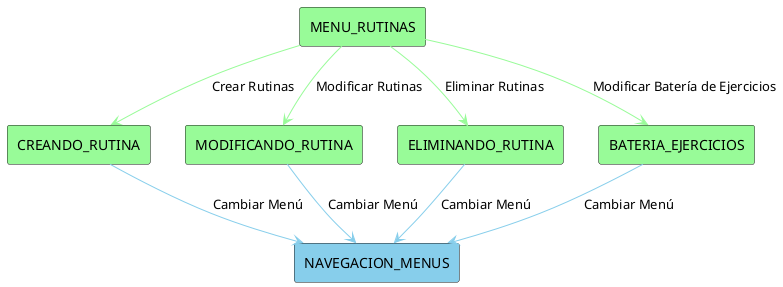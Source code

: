 @startuml
!define RECTANGLE(x) rectangle x

RECTANGLE(MENU_RUTINAS) #PaleGreen

' Subfunciones de "Rutinas"
RECTANGLE(CREANDO_RUTINA) #PaleGreen
RECTANGLE(MODIFICANDO_RUTINA) #PaleGreen
RECTANGLE(ELIMINANDO_RUTINA) #PaleGreen
RECTANGLE(BATERIA_EJERCICIOS) #PaleGreen
RECTANGLE(NAVEGACION_MENUS) #SkyBlue


' Submenús de "Rutinas"
MENU_RUTINAS -[#PaleGreen]-> CREANDO_RUTINA : Crear Rutinas
CREANDO_RUTINA -[#SkyBlue]-> NAVEGACION_MENUS : Cambiar Menú

MENU_RUTINAS -[#PaleGreen]-> MODIFICANDO_RUTINA : Modificar Rutinas
MODIFICANDO_RUTINA -[#SkyBlue]-> NAVEGACION_MENUS : Cambiar Menú

MENU_RUTINAS -[#PaleGreen]-> ELIMINANDO_RUTINA : Eliminar Rutinas
ELIMINANDO_RUTINA -[#SkyBlue]-> NAVEGACION_MENUS : Cambiar Menú

MENU_RUTINAS -[#PaleGreen]-> BATERIA_EJERCICIOS : Modificar Batería de Ejercicios
BATERIA_EJERCICIOS -[#SkyBlue]-> NAVEGACION_MENUS : Cambiar Menú

@enduml